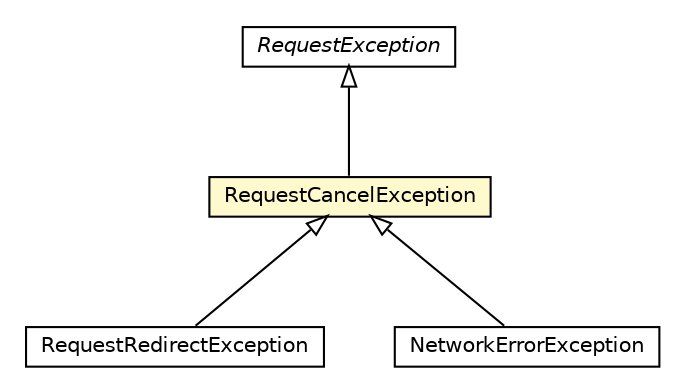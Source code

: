 #!/usr/local/bin/dot
#
# Class diagram 
# Generated by UMLGraph version R5_6-24-gf6e263 (http://www.umlgraph.org/)
#

digraph G {
	edge [fontname="Helvetica",fontsize=10,labelfontname="Helvetica",labelfontsize=10];
	node [fontname="Helvetica",fontsize=10,shape=plaintext];
	nodesep=0.25;
	ranksep=0.5;
	// io.reinert.requestor.core.RequestException
	c54568 [label=<<table title="io.reinert.requestor.core.RequestException" border="0" cellborder="1" cellspacing="0" cellpadding="2" port="p" href="./RequestException.html">
		<tr><td><table border="0" cellspacing="0" cellpadding="1">
<tr><td align="center" balign="center"><font face="Helvetica-Oblique"> RequestException </font></td></tr>
		</table></td></tr>
		</table>>, URL="./RequestException.html", fontname="Helvetica", fontcolor="black", fontsize=10.0];
	// io.reinert.requestor.core.RequestCancelException
	c54611 [label=<<table title="io.reinert.requestor.core.RequestCancelException" border="0" cellborder="1" cellspacing="0" cellpadding="2" port="p" bgcolor="lemonChiffon" href="./RequestCancelException.html">
		<tr><td><table border="0" cellspacing="0" cellpadding="1">
<tr><td align="center" balign="center"> RequestCancelException </td></tr>
		</table></td></tr>
		</table>>, URL="./RequestCancelException.html", fontname="Helvetica", fontcolor="black", fontsize=10.0];
	// io.reinert.requestor.java.RequestRedirectException
	c54698 [label=<<table title="io.reinert.requestor.java.RequestRedirectException" border="0" cellborder="1" cellspacing="0" cellpadding="2" port="p" href="../java/RequestRedirectException.html">
		<tr><td><table border="0" cellspacing="0" cellpadding="1">
<tr><td align="center" balign="center"> RequestRedirectException </td></tr>
		</table></td></tr>
		</table>>, URL="../java/RequestRedirectException.html", fontname="Helvetica", fontcolor="black", fontsize=10.0];
	// io.reinert.requestor.gwt.xhr.NetworkErrorException
	c54728 [label=<<table title="io.reinert.requestor.gwt.xhr.NetworkErrorException" border="0" cellborder="1" cellspacing="0" cellpadding="2" port="p" href="../gwt/xhr/NetworkErrorException.html">
		<tr><td><table border="0" cellspacing="0" cellpadding="1">
<tr><td align="center" balign="center"> NetworkErrorException </td></tr>
		</table></td></tr>
		</table>>, URL="../gwt/xhr/NetworkErrorException.html", fontname="Helvetica", fontcolor="black", fontsize=10.0];
	//io.reinert.requestor.core.RequestCancelException extends io.reinert.requestor.core.RequestException
	c54568:p -> c54611:p [dir=back,arrowtail=empty];
	//io.reinert.requestor.java.RequestRedirectException extends io.reinert.requestor.core.RequestCancelException
	c54611:p -> c54698:p [dir=back,arrowtail=empty];
	//io.reinert.requestor.gwt.xhr.NetworkErrorException extends io.reinert.requestor.core.RequestCancelException
	c54611:p -> c54728:p [dir=back,arrowtail=empty];
}

